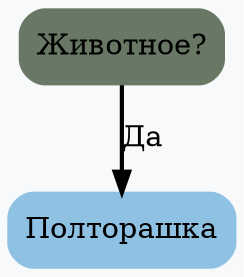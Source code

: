 digraph G {
	rankdir = HR;
	bgcolor="#F7F9FB"
	 node0x503000000040 [shape=Mrecord; style=filled; color="#687864"; label =  "Животное? " ];
	 node0x503000000040 -> node0x5030000000a0 [label="Да"; style=bold; weight=1000; ];
	 node0x5030000000a0 [shape=Mrecord; style=filled; color="#8FC1E3"; label =  "Полторашка " ];
}
